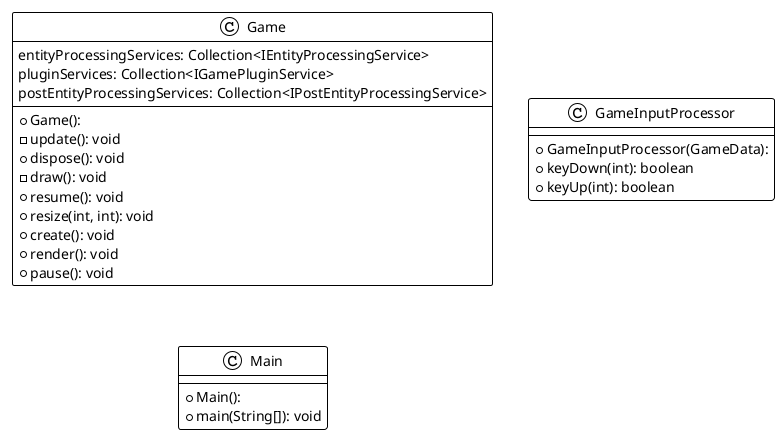 @startuml

!theme plain
top to bottom direction
skinparam linetype ortho

class Game {
  + Game(): 
  - update(): void
  + dispose(): void
  - draw(): void
  + resume(): void
  + resize(int, int): void
  + create(): void
  + render(): void
  + pause(): void
   entityProcessingServices: Collection<IEntityProcessingService>
   pluginServices: Collection<IGamePluginService>
   postEntityProcessingServices: Collection<IPostEntityProcessingService>
}
class GameInputProcessor {
  + GameInputProcessor(GameData): 
  + keyDown(int): boolean
  + keyUp(int): boolean
}
class Main {
  + Main(): 
  + main(String[]): void
}

@enduml
